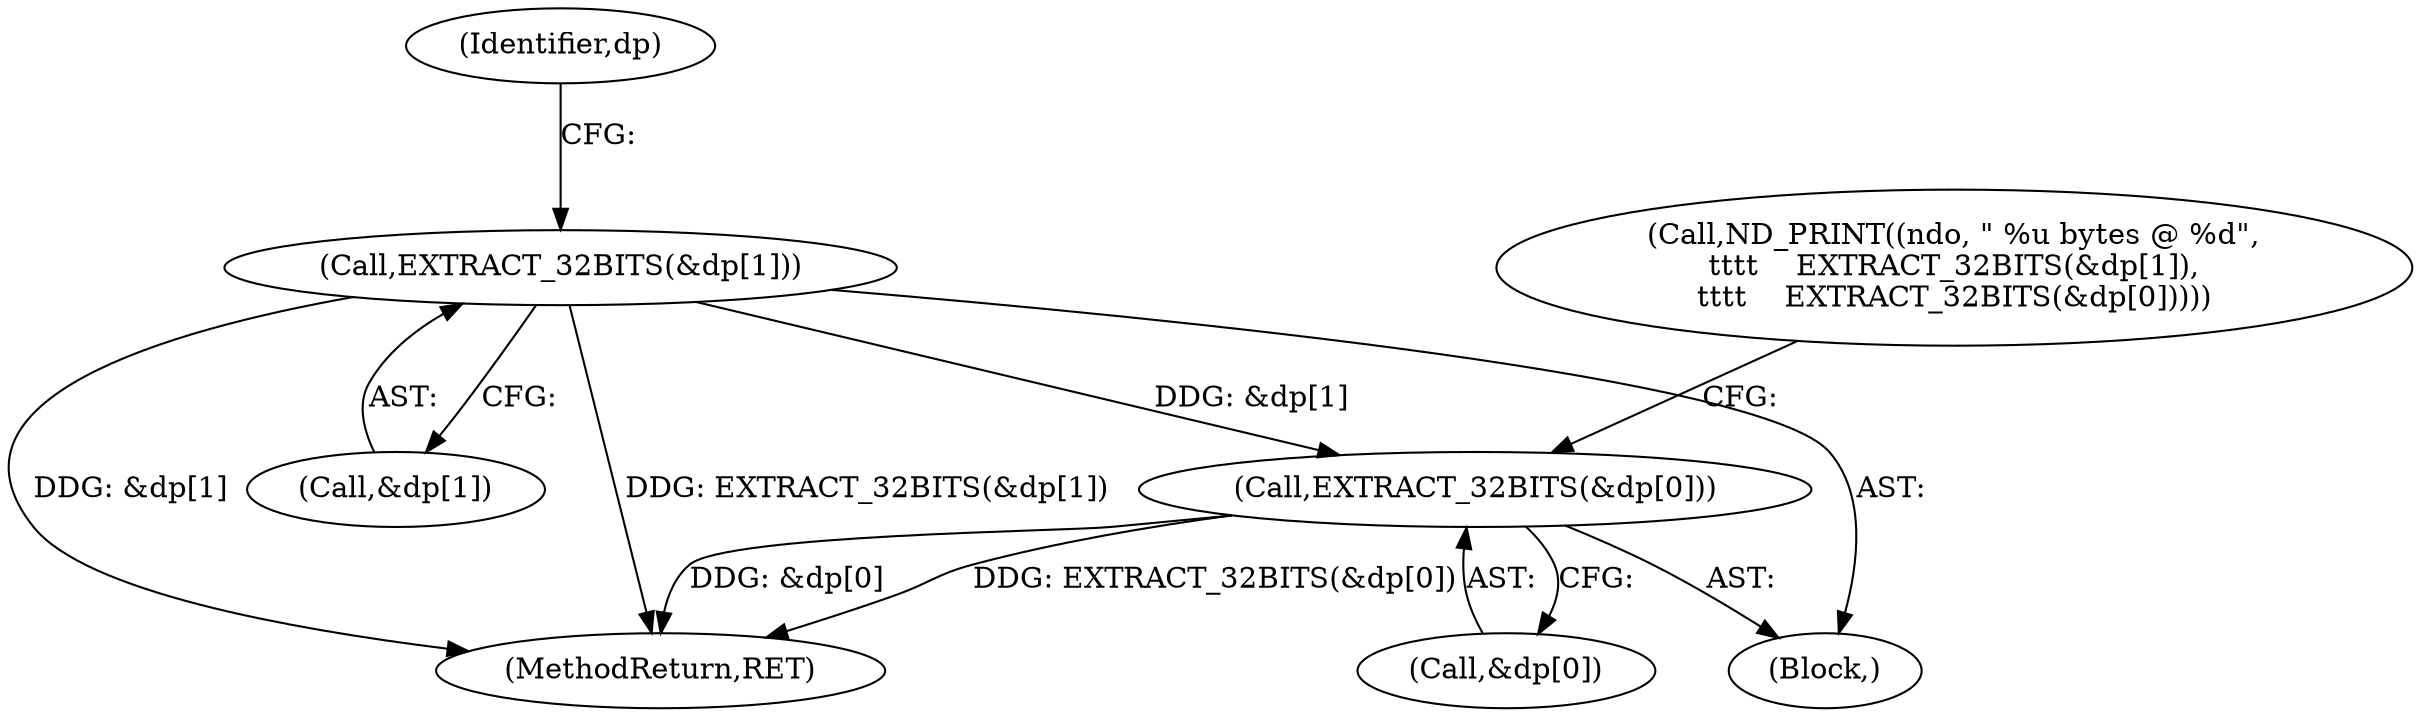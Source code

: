 digraph "0_tcpdump_19d25dd8781620cd41bf178a5e2e27fc1cf242d0_0@array" {
"1000792" [label="(Call,EXTRACT_32BITS(&dp[0]))"];
"1000787" [label="(Call,EXTRACT_32BITS(&dp[1]))"];
"1000786" [label="(Block,)"];
"1000890" [label="(MethodReturn,RET)"];
"1000787" [label="(Call,EXTRACT_32BITS(&dp[1]))"];
"1000788" [label="(Call,&dp[1])"];
"1000781" [label="(Call,ND_PRINT((ndo, \" %u bytes @ %d\",\n\t\t\t\t    EXTRACT_32BITS(&dp[1]),\n\t\t\t\t    EXTRACT_32BITS(&dp[0]))))"];
"1000795" [label="(Identifier,dp)"];
"1000792" [label="(Call,EXTRACT_32BITS(&dp[0]))"];
"1000793" [label="(Call,&dp[0])"];
"1000792" -> "1000786"  [label="AST: "];
"1000792" -> "1000793"  [label="CFG: "];
"1000793" -> "1000792"  [label="AST: "];
"1000781" -> "1000792"  [label="CFG: "];
"1000792" -> "1000890"  [label="DDG: EXTRACT_32BITS(&dp[0])"];
"1000792" -> "1000890"  [label="DDG: &dp[0]"];
"1000787" -> "1000792"  [label="DDG: &dp[1]"];
"1000787" -> "1000786"  [label="AST: "];
"1000787" -> "1000788"  [label="CFG: "];
"1000788" -> "1000787"  [label="AST: "];
"1000795" -> "1000787"  [label="CFG: "];
"1000787" -> "1000890"  [label="DDG: &dp[1]"];
"1000787" -> "1000890"  [label="DDG: EXTRACT_32BITS(&dp[1])"];
}
